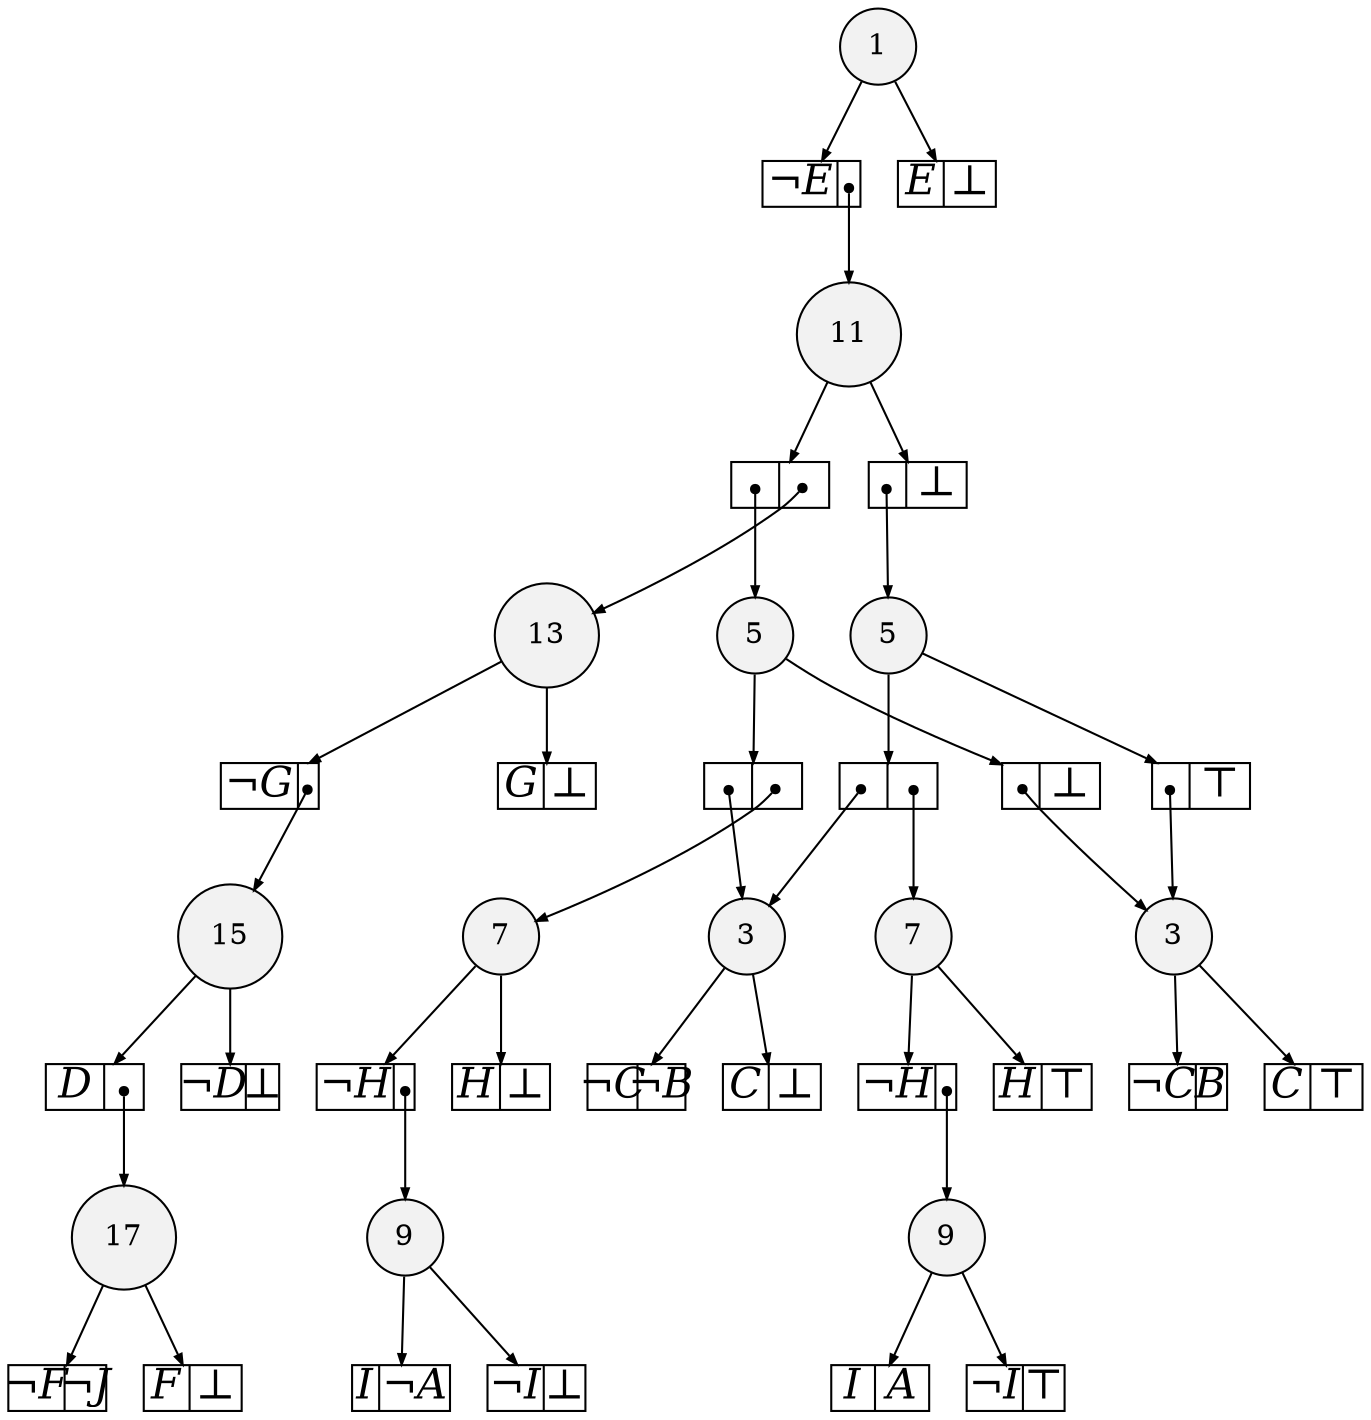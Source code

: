 
digraph sdd {

overlap=false

{rank=same; n683 }
{rank=same; n535 }
{rank=same; n441 }
{rank=same; n809 }
{rank=same; n533 n789 }
{rank=same; n735 n790 }
{rank=same; n806 n808 }
{rank=same; n803 n805 }
{rank=same; n810 }

n683 [label= "17",style=filled,fillcolor=gray95,shape=circle,height=.25,width=.25]; 
n683e0
      [label= "<L>&not;F|<R>&not;J",
      shape=record,
      fontsize=20,
      fontname="Times-Italic",
      fillcolor=white,
      style=filled,
      fixedsize=true,
      height=.30, 
      width=.65];

n683->n683e0 [arrowsize=.50];
n683e1
      [label= "<L>F|<R>&#8869;",
      shape=record,
      fontsize=20,
      fontname="Times-Italic",
      fillcolor=white,
      style=filled,
      fixedsize=true,
      height=.30, 
      width=.65];

n683->n683e1 [arrowsize=.50];
n535 [label= "15",style=filled,fillcolor=gray95,shape=circle,height=.25,width=.25]; 
n535e0
      [label= "<L>D|<R>",
      shape=record,
      fontsize=20,
      fontname="Times-Italic",
      fillcolor=white,
      style=filled,
      fixedsize=true,
      height=.30, 
      width=.65];

n535->n535e0 [arrowsize=.50];
n535e0:R:c->n683 [arrowsize=.50,tailclip=false,arrowtail=dot,dir=both];
n535e1
      [label= "<L>&not;D|<R>&#8869;",
      shape=record,
      fontsize=20,
      fontname="Times-Italic",
      fillcolor=white,
      style=filled,
      fixedsize=true,
      height=.30, 
      width=.65];

n535->n535e1 [arrowsize=.50];
n441 [label= "13",style=filled,fillcolor=gray95,shape=circle,height=.25,width=.25]; 
n441e0
      [label= "<L>&not;G|<R>",
      shape=record,
      fontsize=20,
      fontname="Times-Italic",
      fillcolor=white,
      style=filled,
      fixedsize=true,
      height=.30, 
      width=.65];

n441->n441e0 [arrowsize=.50];
n441e0:R:c->n535 [arrowsize=.50,tailclip=false,arrowtail=dot,dir=both];
n441e1
      [label= "<L>G|<R>&#8869;",
      shape=record,
      fontsize=20,
      fontname="Times-Italic",
      fillcolor=white,
      style=filled,
      fixedsize=true,
      height=.30, 
      width=.65];

n441->n441e1 [arrowsize=.50];
n809 [label= "11",style=filled,fillcolor=gray95,shape=circle,height=.25,width=.25]; 
n809e0
      [label= "<L>|<R>",
      shape=record,
      fontsize=20,
      fontname="Times-Italic",
      fillcolor=white,
      style=filled,
      fixedsize=true,
      height=.30, 
      width=.65];

n809->n809e0 [arrowsize=.50];
n809e0:L:c->n806 [arrowsize=.50,tailclip=false,arrowtail=dot,dir=both];
n809e0:R:c->n441 [arrowsize=.50,tailclip=false,arrowtail=dot,dir=both];
n809e1
      [label= "<L>|<R>&#8869;",
      shape=record,
      fontsize=20,
      fontname="Times-Italic",
      fillcolor=white,
      style=filled,
      fixedsize=true,
      height=.30, 
      width=.65];

n809->n809e1 [arrowsize=.50];
n809e1:L:c->n808 [arrowsize=.50,tailclip=false,arrowtail=dot,dir=both];
n533 [label= "9",style=filled,fillcolor=gray95,shape=circle,height=.25,width=.25]; 
n533e0
      [label= "<L>I|<R>&not;A",
      shape=record,
      fontsize=20,
      fontname="Times-Italic",
      fillcolor=white,
      style=filled,
      fixedsize=true,
      height=.30, 
      width=.65];

n533->n533e0 [arrowsize=.50];
n533e1
      [label= "<L>&not;I|<R>&#8869;",
      shape=record,
      fontsize=20,
      fontname="Times-Italic",
      fillcolor=white,
      style=filled,
      fixedsize=true,
      height=.30, 
      width=.65];

n533->n533e1 [arrowsize=.50];
n789 [label= "9",style=filled,fillcolor=gray95,shape=circle,height=.25,width=.25]; 
n789e0
      [label= "<L>I|<R>A",
      shape=record,
      fontsize=20,
      fontname="Times-Italic",
      fillcolor=white,
      style=filled,
      fixedsize=true,
      height=.30, 
      width=.65];

n789->n789e0 [arrowsize=.50];
n789e1
      [label= "<L>&not;I|<R>&#8868;",
      shape=record,
      fontsize=20,
      fontname="Times-Italic",
      fillcolor=white,
      style=filled,
      fixedsize=true,
      height=.30, 
      width=.65];

n789->n789e1 [arrowsize=.50];
n735 [label= "7",style=filled,fillcolor=gray95,shape=circle,height=.25,width=.25]; 
n735e0
      [label= "<L>&not;H|<R>",
      shape=record,
      fontsize=20,
      fontname="Times-Italic",
      fillcolor=white,
      style=filled,
      fixedsize=true,
      height=.30, 
      width=.65];

n735->n735e0 [arrowsize=.50];
n735e0:R:c->n533 [arrowsize=.50,tailclip=false,arrowtail=dot,dir=both];
n735e1
      [label= "<L>H|<R>&#8869;",
      shape=record,
      fontsize=20,
      fontname="Times-Italic",
      fillcolor=white,
      style=filled,
      fixedsize=true,
      height=.30, 
      width=.65];

n735->n735e1 [arrowsize=.50];
n790 [label= "7",style=filled,fillcolor=gray95,shape=circle,height=.25,width=.25]; 
n790e0
      [label= "<L>&not;H|<R>",
      shape=record,
      fontsize=20,
      fontname="Times-Italic",
      fillcolor=white,
      style=filled,
      fixedsize=true,
      height=.30, 
      width=.65];

n790->n790e0 [arrowsize=.50];
n790e0:R:c->n789 [arrowsize=.50,tailclip=false,arrowtail=dot,dir=both];
n790e1
      [label= "<L>H|<R>&#8868;",
      shape=record,
      fontsize=20,
      fontname="Times-Italic",
      fillcolor=white,
      style=filled,
      fixedsize=true,
      height=.30, 
      width=.65];

n790->n790e1 [arrowsize=.50];
n806 [label= "5",style=filled,fillcolor=gray95,shape=circle,height=.25,width=.25]; 
n806e0
      [label= "<L>|<R>",
      shape=record,
      fontsize=20,
      fontname="Times-Italic",
      fillcolor=white,
      style=filled,
      fixedsize=true,
      height=.30, 
      width=.65];

n806->n806e0 [arrowsize=.50];
n806e0:L:c->n803 [arrowsize=.50,tailclip=false,arrowtail=dot,dir=both];
n806e0:R:c->n735 [arrowsize=.50,tailclip=false,arrowtail=dot,dir=both];
n806e1
      [label= "<L>|<R>&#8869;",
      shape=record,
      fontsize=20,
      fontname="Times-Italic",
      fillcolor=white,
      style=filled,
      fixedsize=true,
      height=.30, 
      width=.65];

n806->n806e1 [arrowsize=.50];
n806e1:L:c->n805 [arrowsize=.50,tailclip=false,arrowtail=dot,dir=both];
n808 [label= "5",style=filled,fillcolor=gray95,shape=circle,height=.25,width=.25]; 
n808e0
      [label= "<L>|<R>",
      shape=record,
      fontsize=20,
      fontname="Times-Italic",
      fillcolor=white,
      style=filled,
      fixedsize=true,
      height=.30, 
      width=.65];

n808->n808e0 [arrowsize=.50];
n808e0:L:c->n803 [arrowsize=.50,tailclip=false,arrowtail=dot,dir=both];
n808e0:R:c->n790 [arrowsize=.50,tailclip=false,arrowtail=dot,dir=both];
n808e1
      [label= "<L>|<R>&#8868;",
      shape=record,
      fontsize=20,
      fontname="Times-Italic",
      fillcolor=white,
      style=filled,
      fixedsize=true,
      height=.30, 
      width=.65];

n808->n808e1 [arrowsize=.50];
n808e1:L:c->n805 [arrowsize=.50,tailclip=false,arrowtail=dot,dir=both];
n803 [label= "3",style=filled,fillcolor=gray95,shape=circle,height=.25,width=.25]; 
n803e0
      [label= "<L>&not;C|<R>&not;B",
      shape=record,
      fontsize=20,
      fontname="Times-Italic",
      fillcolor=white,
      style=filled,
      fixedsize=true,
      height=.30, 
      width=.65];

n803->n803e0 [arrowsize=.50];
n803e1
      [label= "<L>C|<R>&#8869;",
      shape=record,
      fontsize=20,
      fontname="Times-Italic",
      fillcolor=white,
      style=filled,
      fixedsize=true,
      height=.30, 
      width=.65];

n803->n803e1 [arrowsize=.50];
n805 [label= "3",style=filled,fillcolor=gray95,shape=circle,height=.25,width=.25]; 
n805e0
      [label= "<L>&not;C|<R>B",
      shape=record,
      fontsize=20,
      fontname="Times-Italic",
      fillcolor=white,
      style=filled,
      fixedsize=true,
      height=.30, 
      width=.65];

n805->n805e0 [arrowsize=.50];
n805e1
      [label= "<L>C|<R>&#8868;",
      shape=record,
      fontsize=20,
      fontname="Times-Italic",
      fillcolor=white,
      style=filled,
      fixedsize=true,
      height=.30, 
      width=.65];

n805->n805e1 [arrowsize=.50];
n810 [label= "1",style=filled,fillcolor=gray95,shape=circle,height=.25,width=.25]; 
n810e0
      [label= "<L>&not;E|<R>",
      shape=record,
      fontsize=20,
      fontname="Times-Italic",
      fillcolor=white,
      style=filled,
      fixedsize=true,
      height=.30, 
      width=.65];

n810->n810e0 [arrowsize=.50];
n810e0:R:c->n809 [arrowsize=.50,tailclip=false,arrowtail=dot,dir=both];
n810e1
      [label= "<L>E|<R>&#8869;",
      shape=record,
      fontsize=20,
      fontname="Times-Italic",
      fillcolor=white,
      style=filled,
      fixedsize=true,
      height=.30, 
      width=.65];

n810->n810e1 [arrowsize=.50];


}